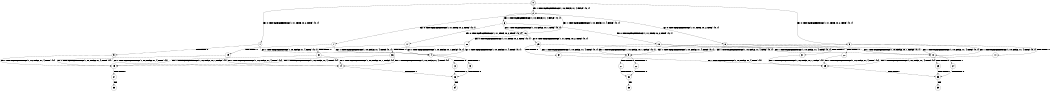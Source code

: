digraph BCG {
size = "7, 10.5";
center = TRUE;
node [shape = circle];
0 [peripheries = 2];
0 -> 1 [label = "EX !0 !ATOMIC_EXCH_BRANCH (1, +1, TRUE, +0, 2, TRUE) !{0, 1}"];
0 -> 2 [label = "EX !1 !ATOMIC_EXCH_BRANCH (1, +0, FALSE, +1, 4, FALSE) !{0, 1}"];
0 -> 3 [label = "EX !0 !ATOMIC_EXCH_BRANCH (1, +1, TRUE, +0, 2, TRUE) !{0, 1}"];
1 -> 4 [label = "EX !1 !ATOMIC_EXCH_BRANCH (1, +0, FALSE, +1, 4, TRUE) !{0, 1}"];
1 -> 5 [label = "TERMINATE !0"];
2 -> 6 [label = "EX !1 !ATOMIC_EXCH_BRANCH (1, +0, FALSE, +1, 4, FALSE) !{0, 1}"];
2 -> 7 [label = "EX !0 !ATOMIC_EXCH_BRANCH (1, +1, TRUE, +0, 2, TRUE) !{0, 1}"];
2 -> 8 [label = "EX !0 !ATOMIC_EXCH_BRANCH (1, +1, TRUE, +0, 2, TRUE) !{0, 1}"];
3 -> 9 [label = "EX !1 !ATOMIC_EXCH_BRANCH (1, +0, FALSE, +1, 4, TRUE) !{0, 1}"];
3 -> 10 [label = "EX !1 !ATOMIC_EXCH_BRANCH (1, +0, FALSE, +1, 4, TRUE) !{0, 1}"];
3 -> 11 [label = "TERMINATE !0"];
4 -> 12 [label = "TERMINATE !0"];
4 -> 13 [label = "TERMINATE !1"];
5 -> 14 [label = "EX !1 !ATOMIC_EXCH_BRANCH (1, +0, FALSE, +1, 4, TRUE) !{1}"];
5 -> 15 [label = "EX !1 !ATOMIC_EXCH_BRANCH (1, +0, FALSE, +1, 4, TRUE) !{1}"];
6 -> 16 [label = "EX !1 !ATOMIC_EXCH_BRANCH (1, +0, FALSE, +0, 1, TRUE) !{0, 1}"];
6 -> 17 [label = "EX !0 !ATOMIC_EXCH_BRANCH (1, +1, TRUE, +0, 2, TRUE) !{0, 1}"];
6 -> 18 [label = "EX !0 !ATOMIC_EXCH_BRANCH (1, +1, TRUE, +0, 2, TRUE) !{0, 1}"];
7 -> 4 [label = "EX !1 !ATOMIC_EXCH_BRANCH (1, +0, FALSE, +1, 4, TRUE) !{0, 1}"];
7 -> 19 [label = "TERMINATE !0"];
8 -> 9 [label = "EX !1 !ATOMIC_EXCH_BRANCH (1, +0, FALSE, +1, 4, TRUE) !{0, 1}"];
8 -> 10 [label = "EX !1 !ATOMIC_EXCH_BRANCH (1, +0, FALSE, +1, 4, TRUE) !{0, 1}"];
8 -> 20 [label = "TERMINATE !0"];
9 -> 21 [label = "TERMINATE !0"];
9 -> 22 [label = "TERMINATE !1"];
10 -> 23 [label = "TERMINATE !0"];
10 -> 24 [label = "TERMINATE !1"];
11 -> 25 [label = "EX !1 !ATOMIC_EXCH_BRANCH (1, +0, FALSE, +1, 4, TRUE) !{1}"];
12 -> 26 [label = "TERMINATE !1"];
13 -> 26 [label = "TERMINATE !0"];
14 -> 26 [label = "TERMINATE !1"];
15 -> 27 [label = "TERMINATE !1"];
16 -> 2 [label = "EX !1 !ATOMIC_EXCH_BRANCH (1, +0, FALSE, +1, 4, FALSE) !{0, 1}"];
16 -> 28 [label = "EX !0 !ATOMIC_EXCH_BRANCH (1, +1, TRUE, +0, 2, TRUE) !{0, 1}"];
16 -> 29 [label = "EX !0 !ATOMIC_EXCH_BRANCH (1, +1, TRUE, +0, 2, TRUE) !{0, 1}"];
17 -> 4 [label = "EX !1 !ATOMIC_EXCH_BRANCH (1, +0, FALSE, +0, 1, FALSE) !{0, 1}"];
17 -> 30 [label = "TERMINATE !0"];
18 -> 9 [label = "EX !1 !ATOMIC_EXCH_BRANCH (1, +0, FALSE, +0, 1, FALSE) !{0, 1}"];
18 -> 10 [label = "EX !1 !ATOMIC_EXCH_BRANCH (1, +0, FALSE, +0, 1, FALSE) !{0, 1}"];
18 -> 31 [label = "TERMINATE !0"];
19 -> 14 [label = "EX !1 !ATOMIC_EXCH_BRANCH (1, +0, FALSE, +1, 4, TRUE) !{1}"];
19 -> 15 [label = "EX !1 !ATOMIC_EXCH_BRANCH (1, +0, FALSE, +1, 4, TRUE) !{1}"];
20 -> 25 [label = "EX !1 !ATOMIC_EXCH_BRANCH (1, +0, FALSE, +1, 4, TRUE) !{1}"];
21 -> 32 [label = "TERMINATE !1"];
22 -> 32 [label = "TERMINATE !0"];
23 -> 33 [label = "TERMINATE !1"];
24 -> 33 [label = "TERMINATE !0"];
25 -> 33 [label = "TERMINATE !1"];
26 -> 34 [label = "exit"];
27 -> 35 [label = "exit"];
28 -> 4 [label = "EX !1 !ATOMIC_EXCH_BRANCH (1, +0, FALSE, +1, 4, TRUE) !{0, 1}"];
28 -> 36 [label = "TERMINATE !0"];
29 -> 9 [label = "EX !1 !ATOMIC_EXCH_BRANCH (1, +0, FALSE, +1, 4, TRUE) !{0, 1}"];
29 -> 10 [label = "EX !1 !ATOMIC_EXCH_BRANCH (1, +0, FALSE, +1, 4, TRUE) !{0, 1}"];
29 -> 37 [label = "TERMINATE !0"];
30 -> 14 [label = "EX !1 !ATOMIC_EXCH_BRANCH (1, +0, FALSE, +0, 1, FALSE) !{1}"];
30 -> 15 [label = "EX !1 !ATOMIC_EXCH_BRANCH (1, +0, FALSE, +0, 1, FALSE) !{1}"];
31 -> 25 [label = "EX !1 !ATOMIC_EXCH_BRANCH (1, +0, FALSE, +0, 1, FALSE) !{1}"];
32 -> 38 [label = "exit"];
33 -> 39 [label = "exit"];
36 -> 14 [label = "EX !1 !ATOMIC_EXCH_BRANCH (1, +0, FALSE, +1, 4, TRUE) !{1}"];
36 -> 15 [label = "EX !1 !ATOMIC_EXCH_BRANCH (1, +0, FALSE, +1, 4, TRUE) !{1}"];
37 -> 25 [label = "EX !1 !ATOMIC_EXCH_BRANCH (1, +0, FALSE, +1, 4, TRUE) !{1}"];
}
